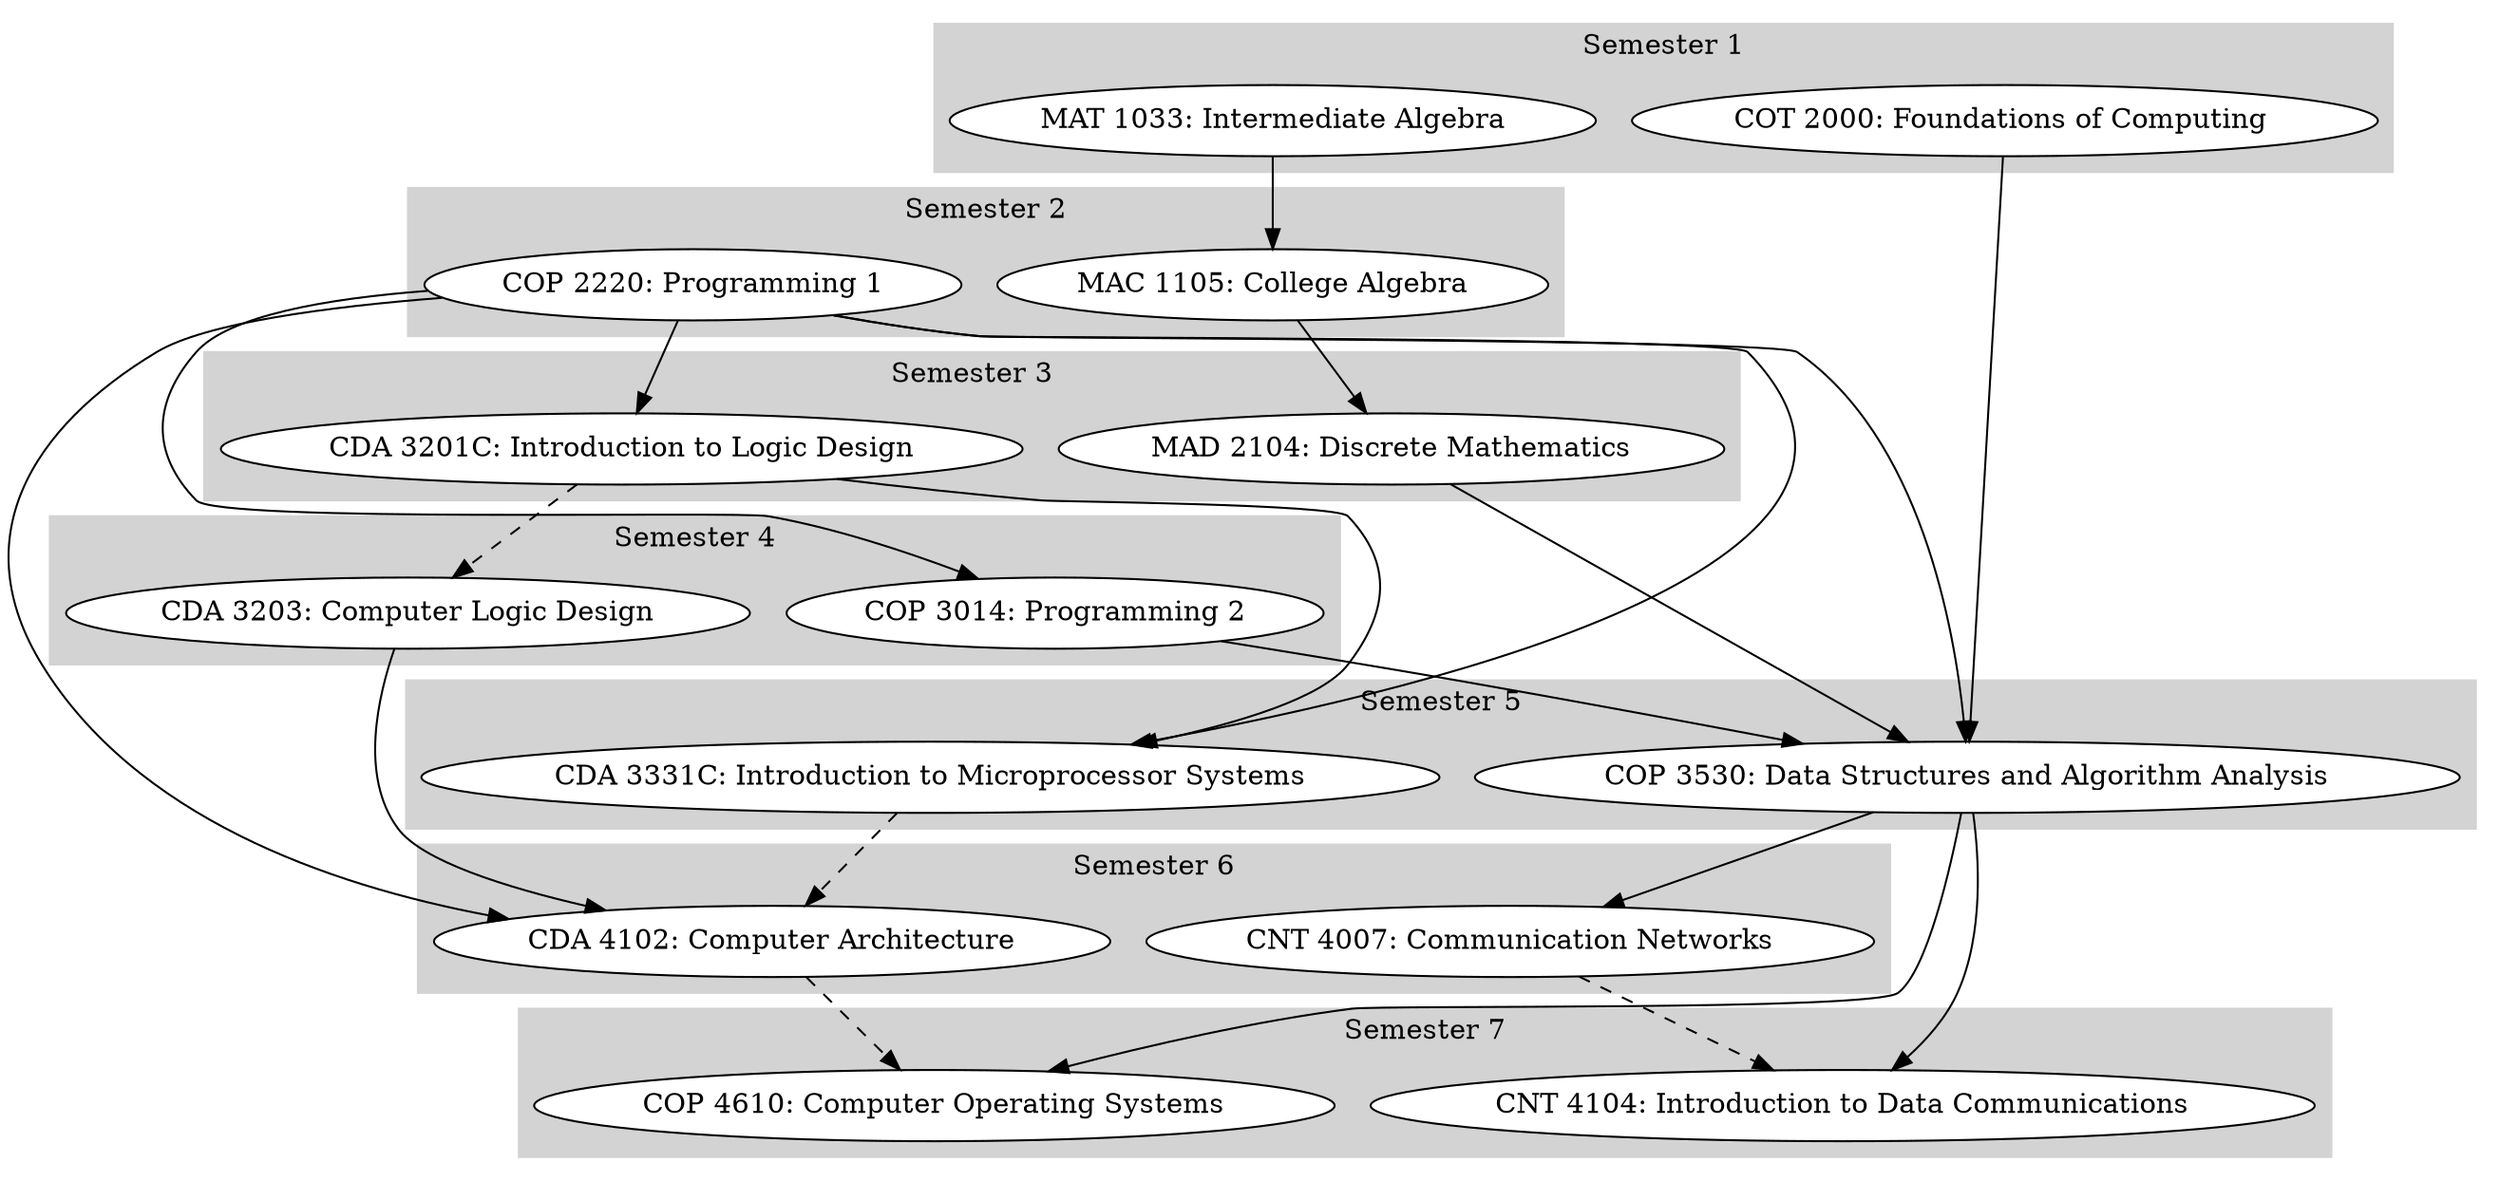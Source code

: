 digraph G {
    CDA_3201C [
        fillcolor = white,
        label = "CDA 3201C: Introduction to Logic Design",
        style = filled
    ]

    CDA_3203 [
        fillcolor = white,
        label = "CDA 3203: Computer Logic Design",
        style = filled
    ]
    
    CDA_3331C [
        fillcolor = white,
        label = "CDA 3331C: Introduction to Microprocessor Systems",
        style = filled
    ]
    
    CDA_4102 [
        fillcolor = white,
        label = "CDA 4102: Computer Architecture",
        style = filled
    ]
    
    CNT_4007 [
        fillcolor = white,
        label = "CNT 4007: Communication Networks",
        style = filled
    ]
    
    CNT_4104 [
        fillcolor = white,
        label = "CNT 4104: Introduction to Data Communications",
        style = filled
    ]
    
    COP_2220 [
        fillcolor = white,
        label = "COP 2220: Programming 1",
        style = filled
    ]
    
    COP_3014 [
        fillcolor = white,
        label = "COP 3014: Programming 2",
        style = filled
    ]
    
    COP_3530 [
        fillcolor = white,
        label = "COP 3530: Data Structures and Algorithm Analysis",
        style = filled
    ]
    
    COP_4610 [
        fillcolor = white,
        label = "COP 4610: Computer Operating Systems",
        style = filled
    ]
    
    COT_2000 [
        fillcolor = white,
        label = "COT 2000: Foundations of Computing ",
        style = filled
    ]

    MAC_1105 [
        fillcolor = white,
        label = "MAC 1105: College Algebra",
        style = filled
    ]
    
    MAD_2104 [
        fillcolor = white,
        label = "MAD 2104: Discrete Mathematics",
        style = filled
    ]

    MAT_1033 [
        fillcolor = white,
        label = "MAT 1033: Intermediate Algebra",
        style = filled
    ]

    subgraph cluster_0 {
        color = lightgrey
        label = "Semester 1"
        style = filled

        COT_2000
        MAT_1033
    }

    subgraph cluster_1 {
        color = lightgrey
        label = "Semester 2"
        style = filled

        MAC_1105
        COP_2220
    }
    
    subgraph cluster_2 {
        color = lightgrey
        label = "Semester 3"
        style = filled

        CDA_3201C
        MAD_2104
    }

    subgraph cluster_3 {
        color = lightgrey
        label = "Semester 4"
        style = filled

        CDA_3203
        COP_3014
    }

    subgraph cluster_4 {
        color = lightgrey
        label = "Semester 5"
        style = filled

        CDA_3331C
        COP_3530
    }

    subgraph cluster_5 {
        color = lightgrey
        label = "Semester 6"
        style = filled

        CDA_4102
        CNT_4007
    }

    subgraph cluster_6 {
        color = lightgrey
        label = "Semester 7"
        style = filled

        CNT_4104
        COP_4610
    }
    
    CDA_3201C -> CDA_3203 [style = "dashed"]
    CDA_3201C -> CDA_3331C
    CDA_3203  -> CDA_4102
    CDA_3331C -> CDA_4102 [style = "dashed"]
    CDA_4102  -> COP_4610 [style = "dashed"]

    CNT_4007  -> CNT_4104 [style = "dashed"]
    
    COP_2220  -> CDA_3201C
    COP_2220  -> CDA_3331C
    COP_2220  -> CDA_4102
    COP_2220  -> COP_3014
    COP_2220  -> COP_3530
    COP_3014  -> COP_3530
    COP_3530  -> CNT_4007
    COP_3530  -> CNT_4104
    COP_3530  -> COP_4610

    COT_2000  -> COP_3530

    MAC_1105  -> MAD_2104

    MAD_2104  -> COP_3530

    MAT_1033  -> MAC_1105
}